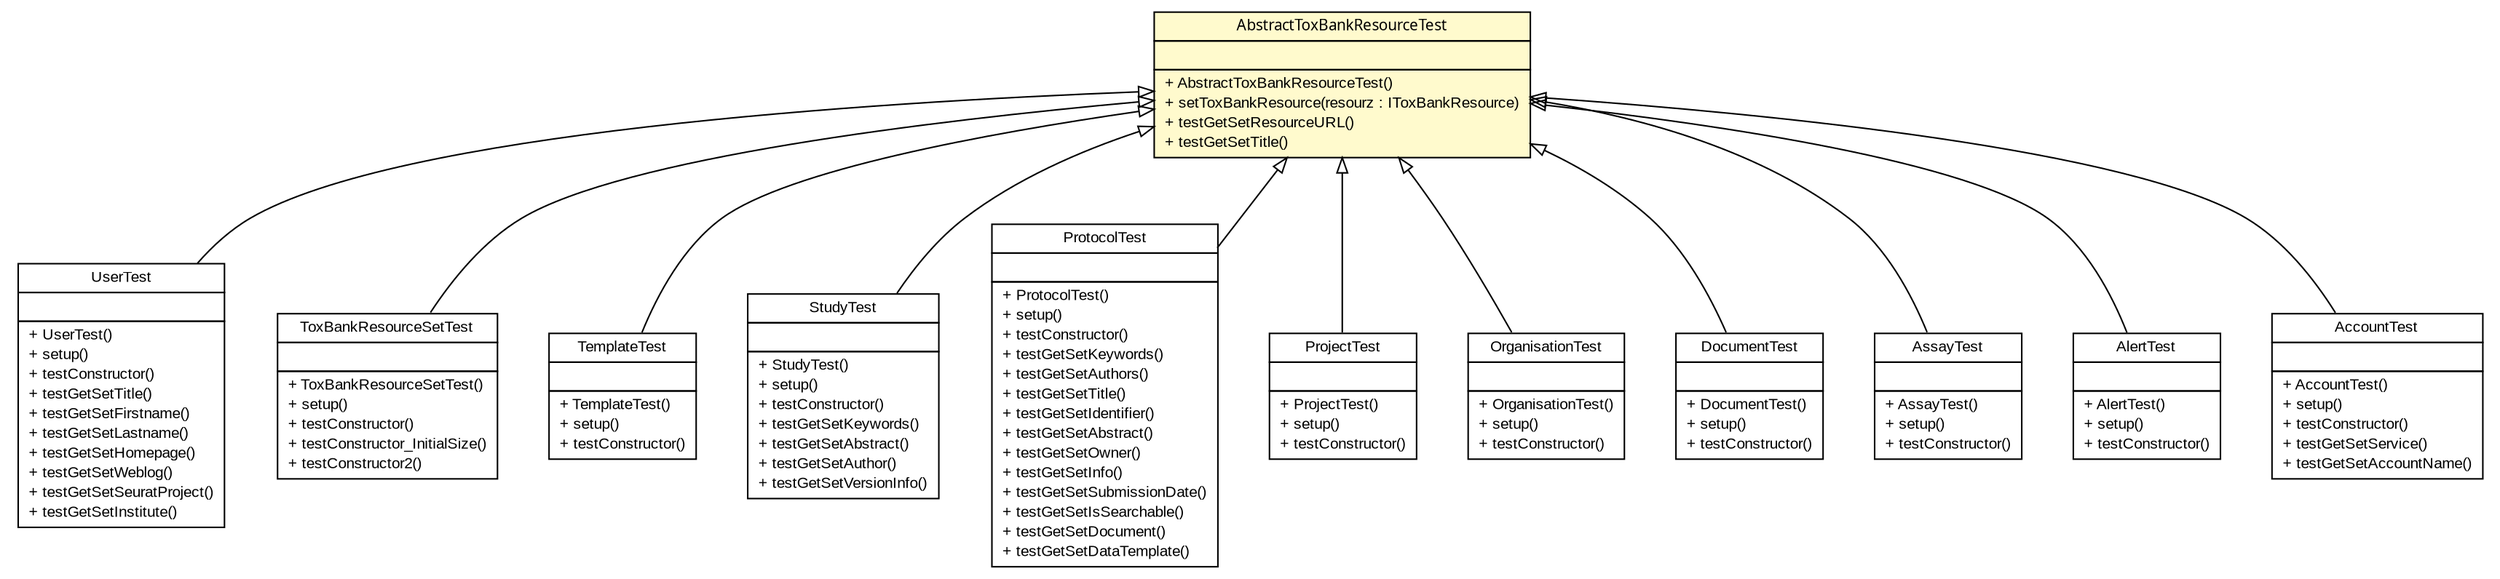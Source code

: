 #!/usr/local/bin/dot
#
# Class diagram 
# Generated by UmlGraph version 4.6 (http://www.spinellis.gr/sw/umlgraph)
#

digraph G {
	edge [fontname="arial",fontsize=10,labelfontname="arial",labelfontsize=10];
	node [fontname="arial",fontsize=10,shape=plaintext];
	// net.toxbank.client.resource.UserTest
	c586 [label=<<table border="0" cellborder="1" cellspacing="0" cellpadding="2" port="p" href="./UserTest.html">
		<tr><td><table border="0" cellspacing="0" cellpadding="1">
			<tr><td> UserTest </td></tr>
		</table></td></tr>
		<tr><td><table border="0" cellspacing="0" cellpadding="1">
			<tr><td align="left">  </td></tr>
		</table></td></tr>
		<tr><td><table border="0" cellspacing="0" cellpadding="1">
			<tr><td align="left"> + UserTest() </td></tr>
			<tr><td align="left"> + setup() </td></tr>
			<tr><td align="left"> + testConstructor() </td></tr>
			<tr><td align="left"> + testGetSetTitle() </td></tr>
			<tr><td align="left"> + testGetSetFirstname() </td></tr>
			<tr><td align="left"> + testGetSetLastname() </td></tr>
			<tr><td align="left"> + testGetSetHomepage() </td></tr>
			<tr><td align="left"> + testGetSetWeblog() </td></tr>
			<tr><td align="left"> + testGetSetSeuratProject() </td></tr>
			<tr><td align="left"> + testGetSetInstitute() </td></tr>
		</table></td></tr>
		</table>>, fontname="arial", fontcolor="black", fontsize=10.0];
	// net.toxbank.client.resource.ToxBankResourceSetTest
	c587 [label=<<table border="0" cellborder="1" cellspacing="0" cellpadding="2" port="p" href="./ToxBankResourceSetTest.html">
		<tr><td><table border="0" cellspacing="0" cellpadding="1">
			<tr><td> ToxBankResourceSetTest </td></tr>
		</table></td></tr>
		<tr><td><table border="0" cellspacing="0" cellpadding="1">
			<tr><td align="left">  </td></tr>
		</table></td></tr>
		<tr><td><table border="0" cellspacing="0" cellpadding="1">
			<tr><td align="left"> + ToxBankResourceSetTest() </td></tr>
			<tr><td align="left"> + setup() </td></tr>
			<tr><td align="left"> + testConstructor() </td></tr>
			<tr><td align="left"> + testConstructor_InitialSize() </td></tr>
			<tr><td align="left"> + testConstructor2() </td></tr>
		</table></td></tr>
		</table>>, fontname="arial", fontcolor="black", fontsize=10.0];
	// net.toxbank.client.resource.TemplateTest
	c588 [label=<<table border="0" cellborder="1" cellspacing="0" cellpadding="2" port="p" href="./TemplateTest.html">
		<tr><td><table border="0" cellspacing="0" cellpadding="1">
			<tr><td> TemplateTest </td></tr>
		</table></td></tr>
		<tr><td><table border="0" cellspacing="0" cellpadding="1">
			<tr><td align="left">  </td></tr>
		</table></td></tr>
		<tr><td><table border="0" cellspacing="0" cellpadding="1">
			<tr><td align="left"> + TemplateTest() </td></tr>
			<tr><td align="left"> + setup() </td></tr>
			<tr><td align="left"> + testConstructor() </td></tr>
		</table></td></tr>
		</table>>, fontname="arial", fontcolor="black", fontsize=10.0];
	// net.toxbank.client.resource.StudyTest
	c589 [label=<<table border="0" cellborder="1" cellspacing="0" cellpadding="2" port="p" href="./StudyTest.html">
		<tr><td><table border="0" cellspacing="0" cellpadding="1">
			<tr><td> StudyTest </td></tr>
		</table></td></tr>
		<tr><td><table border="0" cellspacing="0" cellpadding="1">
			<tr><td align="left">  </td></tr>
		</table></td></tr>
		<tr><td><table border="0" cellspacing="0" cellpadding="1">
			<tr><td align="left"> + StudyTest() </td></tr>
			<tr><td align="left"> + setup() </td></tr>
			<tr><td align="left"> + testConstructor() </td></tr>
			<tr><td align="left"> + testGetSetKeywords() </td></tr>
			<tr><td align="left"> + testGetSetAbstract() </td></tr>
			<tr><td align="left"> + testGetSetAuthor() </td></tr>
			<tr><td align="left"> + testGetSetVersionInfo() </td></tr>
		</table></td></tr>
		</table>>, fontname="arial", fontcolor="black", fontsize=10.0];
	// net.toxbank.client.resource.ProtocolTest
	c590 [label=<<table border="0" cellborder="1" cellspacing="0" cellpadding="2" port="p" href="./ProtocolTest.html">
		<tr><td><table border="0" cellspacing="0" cellpadding="1">
			<tr><td> ProtocolTest </td></tr>
		</table></td></tr>
		<tr><td><table border="0" cellspacing="0" cellpadding="1">
			<tr><td align="left">  </td></tr>
		</table></td></tr>
		<tr><td><table border="0" cellspacing="0" cellpadding="1">
			<tr><td align="left"> + ProtocolTest() </td></tr>
			<tr><td align="left"> + setup() </td></tr>
			<tr><td align="left"> + testConstructor() </td></tr>
			<tr><td align="left"> + testGetSetKeywords() </td></tr>
			<tr><td align="left"> + testGetSetAuthors() </td></tr>
			<tr><td align="left"> + testGetSetTitle() </td></tr>
			<tr><td align="left"> + testGetSetIdentifier() </td></tr>
			<tr><td align="left"> + testGetSetAbstract() </td></tr>
			<tr><td align="left"> + testGetSetOwner() </td></tr>
			<tr><td align="left"> + testGetSetInfo() </td></tr>
			<tr><td align="left"> + testGetSetSubmissionDate() </td></tr>
			<tr><td align="left"> + testGetSetIsSearchable() </td></tr>
			<tr><td align="left"> + testGetSetDocument() </td></tr>
			<tr><td align="left"> + testGetSetDataTemplate() </td></tr>
		</table></td></tr>
		</table>>, fontname="arial", fontcolor="black", fontsize=10.0];
	// net.toxbank.client.resource.ProjectTest
	c591 [label=<<table border="0" cellborder="1" cellspacing="0" cellpadding="2" port="p" href="./ProjectTest.html">
		<tr><td><table border="0" cellspacing="0" cellpadding="1">
			<tr><td> ProjectTest </td></tr>
		</table></td></tr>
		<tr><td><table border="0" cellspacing="0" cellpadding="1">
			<tr><td align="left">  </td></tr>
		</table></td></tr>
		<tr><td><table border="0" cellspacing="0" cellpadding="1">
			<tr><td align="left"> + ProjectTest() </td></tr>
			<tr><td align="left"> + setup() </td></tr>
			<tr><td align="left"> + testConstructor() </td></tr>
		</table></td></tr>
		</table>>, fontname="arial", fontcolor="black", fontsize=10.0];
	// net.toxbank.client.resource.OrganisationTest
	c592 [label=<<table border="0" cellborder="1" cellspacing="0" cellpadding="2" port="p" href="./OrganisationTest.html">
		<tr><td><table border="0" cellspacing="0" cellpadding="1">
			<tr><td> OrganisationTest </td></tr>
		</table></td></tr>
		<tr><td><table border="0" cellspacing="0" cellpadding="1">
			<tr><td align="left">  </td></tr>
		</table></td></tr>
		<tr><td><table border="0" cellspacing="0" cellpadding="1">
			<tr><td align="left"> + OrganisationTest() </td></tr>
			<tr><td align="left"> + setup() </td></tr>
			<tr><td align="left"> + testConstructor() </td></tr>
		</table></td></tr>
		</table>>, fontname="arial", fontcolor="black", fontsize=10.0];
	// net.toxbank.client.resource.DocumentTest
	c593 [label=<<table border="0" cellborder="1" cellspacing="0" cellpadding="2" port="p" href="./DocumentTest.html">
		<tr><td><table border="0" cellspacing="0" cellpadding="1">
			<tr><td> DocumentTest </td></tr>
		</table></td></tr>
		<tr><td><table border="0" cellspacing="0" cellpadding="1">
			<tr><td align="left">  </td></tr>
		</table></td></tr>
		<tr><td><table border="0" cellspacing="0" cellpadding="1">
			<tr><td align="left"> + DocumentTest() </td></tr>
			<tr><td align="left"> + setup() </td></tr>
			<tr><td align="left"> + testConstructor() </td></tr>
		</table></td></tr>
		</table>>, fontname="arial", fontcolor="black", fontsize=10.0];
	// net.toxbank.client.resource.AssayTest
	c594 [label=<<table border="0" cellborder="1" cellspacing="0" cellpadding="2" port="p" href="./AssayTest.html">
		<tr><td><table border="0" cellspacing="0" cellpadding="1">
			<tr><td> AssayTest </td></tr>
		</table></td></tr>
		<tr><td><table border="0" cellspacing="0" cellpadding="1">
			<tr><td align="left">  </td></tr>
		</table></td></tr>
		<tr><td><table border="0" cellspacing="0" cellpadding="1">
			<tr><td align="left"> + AssayTest() </td></tr>
			<tr><td align="left"> + setup() </td></tr>
			<tr><td align="left"> + testConstructor() </td></tr>
		</table></td></tr>
		</table>>, fontname="arial", fontcolor="black", fontsize=10.0];
	// net.toxbank.client.resource.AlertTest
	c595 [label=<<table border="0" cellborder="1" cellspacing="0" cellpadding="2" port="p" href="./AlertTest.html">
		<tr><td><table border="0" cellspacing="0" cellpadding="1">
			<tr><td> AlertTest </td></tr>
		</table></td></tr>
		<tr><td><table border="0" cellspacing="0" cellpadding="1">
			<tr><td align="left">  </td></tr>
		</table></td></tr>
		<tr><td><table border="0" cellspacing="0" cellpadding="1">
			<tr><td align="left"> + AlertTest() </td></tr>
			<tr><td align="left"> + setup() </td></tr>
			<tr><td align="left"> + testConstructor() </td></tr>
		</table></td></tr>
		</table>>, fontname="arial", fontcolor="black", fontsize=10.0];
	// net.toxbank.client.resource.AccountTest
	c596 [label=<<table border="0" cellborder="1" cellspacing="0" cellpadding="2" port="p" href="./AccountTest.html">
		<tr><td><table border="0" cellspacing="0" cellpadding="1">
			<tr><td> AccountTest </td></tr>
		</table></td></tr>
		<tr><td><table border="0" cellspacing="0" cellpadding="1">
			<tr><td align="left">  </td></tr>
		</table></td></tr>
		<tr><td><table border="0" cellspacing="0" cellpadding="1">
			<tr><td align="left"> + AccountTest() </td></tr>
			<tr><td align="left"> + setup() </td></tr>
			<tr><td align="left"> + testConstructor() </td></tr>
			<tr><td align="left"> + testGetSetService() </td></tr>
			<tr><td align="left"> + testGetSetAccountName() </td></tr>
		</table></td></tr>
		</table>>, fontname="arial", fontcolor="black", fontsize=10.0];
	// net.toxbank.client.resource.AbstractToxBankResourceTest
	c597 [label=<<table border="0" cellborder="1" cellspacing="0" cellpadding="2" port="p" bgcolor="lemonChiffon" href="./AbstractToxBankResourceTest.html">
		<tr><td><table border="0" cellspacing="0" cellpadding="1">
			<tr><td><font face="ariali"> AbstractToxBankResourceTest </font></td></tr>
		</table></td></tr>
		<tr><td><table border="0" cellspacing="0" cellpadding="1">
			<tr><td align="left">  </td></tr>
		</table></td></tr>
		<tr><td><table border="0" cellspacing="0" cellpadding="1">
			<tr><td align="left"> + AbstractToxBankResourceTest() </td></tr>
			<tr><td align="left"> + setToxBankResource(resourz : IToxBankResource) </td></tr>
			<tr><td align="left"> + testGetSetResourceURL() </td></tr>
			<tr><td align="left"> + testGetSetTitle() </td></tr>
		</table></td></tr>
		</table>>, fontname="arial", fontcolor="black", fontsize=10.0];
	//net.toxbank.client.resource.UserTest extends net.toxbank.client.resource.AbstractToxBankResourceTest
	c597:p -> c586:p [dir=back,arrowtail=empty];
	//net.toxbank.client.resource.ToxBankResourceSetTest extends net.toxbank.client.resource.AbstractToxBankResourceTest
	c597:p -> c587:p [dir=back,arrowtail=empty];
	//net.toxbank.client.resource.TemplateTest extends net.toxbank.client.resource.AbstractToxBankResourceTest
	c597:p -> c588:p [dir=back,arrowtail=empty];
	//net.toxbank.client.resource.StudyTest extends net.toxbank.client.resource.AbstractToxBankResourceTest
	c597:p -> c589:p [dir=back,arrowtail=empty];
	//net.toxbank.client.resource.ProtocolTest extends net.toxbank.client.resource.AbstractToxBankResourceTest
	c597:p -> c590:p [dir=back,arrowtail=empty];
	//net.toxbank.client.resource.ProjectTest extends net.toxbank.client.resource.AbstractToxBankResourceTest
	c597:p -> c591:p [dir=back,arrowtail=empty];
	//net.toxbank.client.resource.OrganisationTest extends net.toxbank.client.resource.AbstractToxBankResourceTest
	c597:p -> c592:p [dir=back,arrowtail=empty];
	//net.toxbank.client.resource.DocumentTest extends net.toxbank.client.resource.AbstractToxBankResourceTest
	c597:p -> c593:p [dir=back,arrowtail=empty];
	//net.toxbank.client.resource.AssayTest extends net.toxbank.client.resource.AbstractToxBankResourceTest
	c597:p -> c594:p [dir=back,arrowtail=empty];
	//net.toxbank.client.resource.AlertTest extends net.toxbank.client.resource.AbstractToxBankResourceTest
	c597:p -> c595:p [dir=back,arrowtail=empty];
	//net.toxbank.client.resource.AccountTest extends net.toxbank.client.resource.AbstractToxBankResourceTest
	c597:p -> c596:p [dir=back,arrowtail=empty];
}

